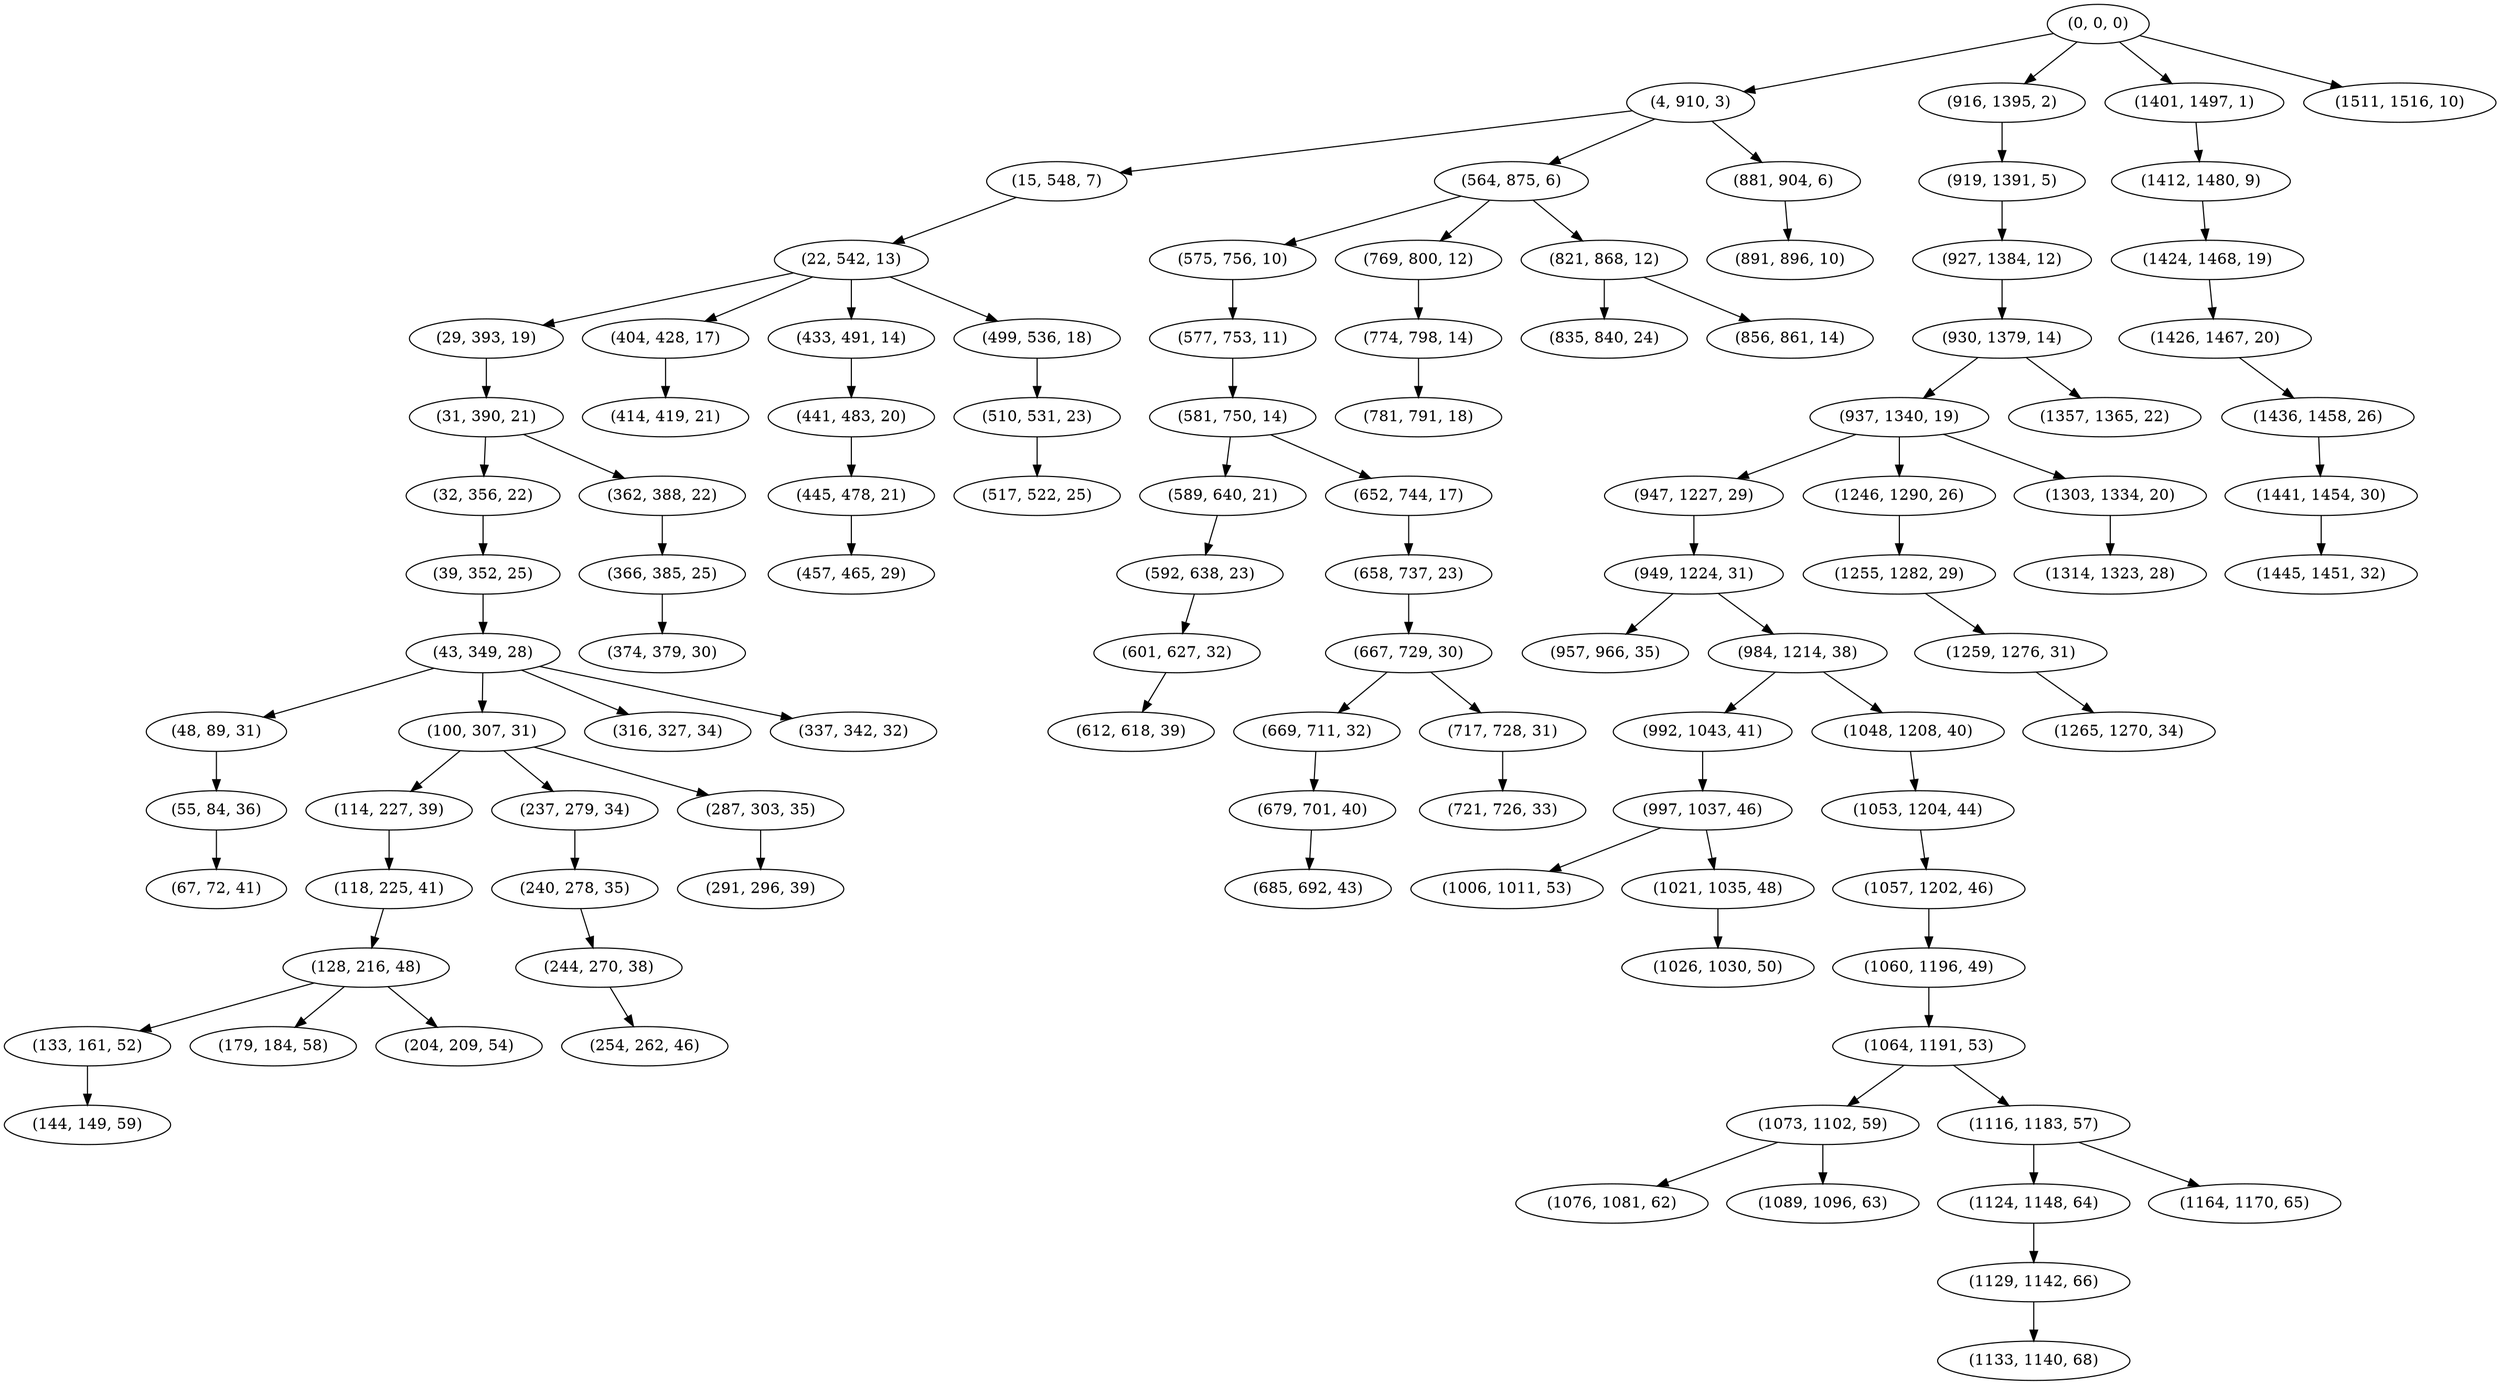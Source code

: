 digraph tree {
    "(0, 0, 0)";
    "(4, 910, 3)";
    "(15, 548, 7)";
    "(22, 542, 13)";
    "(29, 393, 19)";
    "(31, 390, 21)";
    "(32, 356, 22)";
    "(39, 352, 25)";
    "(43, 349, 28)";
    "(48, 89, 31)";
    "(55, 84, 36)";
    "(67, 72, 41)";
    "(100, 307, 31)";
    "(114, 227, 39)";
    "(118, 225, 41)";
    "(128, 216, 48)";
    "(133, 161, 52)";
    "(144, 149, 59)";
    "(179, 184, 58)";
    "(204, 209, 54)";
    "(237, 279, 34)";
    "(240, 278, 35)";
    "(244, 270, 38)";
    "(254, 262, 46)";
    "(287, 303, 35)";
    "(291, 296, 39)";
    "(316, 327, 34)";
    "(337, 342, 32)";
    "(362, 388, 22)";
    "(366, 385, 25)";
    "(374, 379, 30)";
    "(404, 428, 17)";
    "(414, 419, 21)";
    "(433, 491, 14)";
    "(441, 483, 20)";
    "(445, 478, 21)";
    "(457, 465, 29)";
    "(499, 536, 18)";
    "(510, 531, 23)";
    "(517, 522, 25)";
    "(564, 875, 6)";
    "(575, 756, 10)";
    "(577, 753, 11)";
    "(581, 750, 14)";
    "(589, 640, 21)";
    "(592, 638, 23)";
    "(601, 627, 32)";
    "(612, 618, 39)";
    "(652, 744, 17)";
    "(658, 737, 23)";
    "(667, 729, 30)";
    "(669, 711, 32)";
    "(679, 701, 40)";
    "(685, 692, 43)";
    "(717, 728, 31)";
    "(721, 726, 33)";
    "(769, 800, 12)";
    "(774, 798, 14)";
    "(781, 791, 18)";
    "(821, 868, 12)";
    "(835, 840, 24)";
    "(856, 861, 14)";
    "(881, 904, 6)";
    "(891, 896, 10)";
    "(916, 1395, 2)";
    "(919, 1391, 5)";
    "(927, 1384, 12)";
    "(930, 1379, 14)";
    "(937, 1340, 19)";
    "(947, 1227, 29)";
    "(949, 1224, 31)";
    "(957, 966, 35)";
    "(984, 1214, 38)";
    "(992, 1043, 41)";
    "(997, 1037, 46)";
    "(1006, 1011, 53)";
    "(1021, 1035, 48)";
    "(1026, 1030, 50)";
    "(1048, 1208, 40)";
    "(1053, 1204, 44)";
    "(1057, 1202, 46)";
    "(1060, 1196, 49)";
    "(1064, 1191, 53)";
    "(1073, 1102, 59)";
    "(1076, 1081, 62)";
    "(1089, 1096, 63)";
    "(1116, 1183, 57)";
    "(1124, 1148, 64)";
    "(1129, 1142, 66)";
    "(1133, 1140, 68)";
    "(1164, 1170, 65)";
    "(1246, 1290, 26)";
    "(1255, 1282, 29)";
    "(1259, 1276, 31)";
    "(1265, 1270, 34)";
    "(1303, 1334, 20)";
    "(1314, 1323, 28)";
    "(1357, 1365, 22)";
    "(1401, 1497, 1)";
    "(1412, 1480, 9)";
    "(1424, 1468, 19)";
    "(1426, 1467, 20)";
    "(1436, 1458, 26)";
    "(1441, 1454, 30)";
    "(1445, 1451, 32)";
    "(1511, 1516, 10)";
    "(0, 0, 0)" -> "(4, 910, 3)";
    "(0, 0, 0)" -> "(916, 1395, 2)";
    "(0, 0, 0)" -> "(1401, 1497, 1)";
    "(0, 0, 0)" -> "(1511, 1516, 10)";
    "(4, 910, 3)" -> "(15, 548, 7)";
    "(4, 910, 3)" -> "(564, 875, 6)";
    "(4, 910, 3)" -> "(881, 904, 6)";
    "(15, 548, 7)" -> "(22, 542, 13)";
    "(22, 542, 13)" -> "(29, 393, 19)";
    "(22, 542, 13)" -> "(404, 428, 17)";
    "(22, 542, 13)" -> "(433, 491, 14)";
    "(22, 542, 13)" -> "(499, 536, 18)";
    "(29, 393, 19)" -> "(31, 390, 21)";
    "(31, 390, 21)" -> "(32, 356, 22)";
    "(31, 390, 21)" -> "(362, 388, 22)";
    "(32, 356, 22)" -> "(39, 352, 25)";
    "(39, 352, 25)" -> "(43, 349, 28)";
    "(43, 349, 28)" -> "(48, 89, 31)";
    "(43, 349, 28)" -> "(100, 307, 31)";
    "(43, 349, 28)" -> "(316, 327, 34)";
    "(43, 349, 28)" -> "(337, 342, 32)";
    "(48, 89, 31)" -> "(55, 84, 36)";
    "(55, 84, 36)" -> "(67, 72, 41)";
    "(100, 307, 31)" -> "(114, 227, 39)";
    "(100, 307, 31)" -> "(237, 279, 34)";
    "(100, 307, 31)" -> "(287, 303, 35)";
    "(114, 227, 39)" -> "(118, 225, 41)";
    "(118, 225, 41)" -> "(128, 216, 48)";
    "(128, 216, 48)" -> "(133, 161, 52)";
    "(128, 216, 48)" -> "(179, 184, 58)";
    "(128, 216, 48)" -> "(204, 209, 54)";
    "(133, 161, 52)" -> "(144, 149, 59)";
    "(237, 279, 34)" -> "(240, 278, 35)";
    "(240, 278, 35)" -> "(244, 270, 38)";
    "(244, 270, 38)" -> "(254, 262, 46)";
    "(287, 303, 35)" -> "(291, 296, 39)";
    "(362, 388, 22)" -> "(366, 385, 25)";
    "(366, 385, 25)" -> "(374, 379, 30)";
    "(404, 428, 17)" -> "(414, 419, 21)";
    "(433, 491, 14)" -> "(441, 483, 20)";
    "(441, 483, 20)" -> "(445, 478, 21)";
    "(445, 478, 21)" -> "(457, 465, 29)";
    "(499, 536, 18)" -> "(510, 531, 23)";
    "(510, 531, 23)" -> "(517, 522, 25)";
    "(564, 875, 6)" -> "(575, 756, 10)";
    "(564, 875, 6)" -> "(769, 800, 12)";
    "(564, 875, 6)" -> "(821, 868, 12)";
    "(575, 756, 10)" -> "(577, 753, 11)";
    "(577, 753, 11)" -> "(581, 750, 14)";
    "(581, 750, 14)" -> "(589, 640, 21)";
    "(581, 750, 14)" -> "(652, 744, 17)";
    "(589, 640, 21)" -> "(592, 638, 23)";
    "(592, 638, 23)" -> "(601, 627, 32)";
    "(601, 627, 32)" -> "(612, 618, 39)";
    "(652, 744, 17)" -> "(658, 737, 23)";
    "(658, 737, 23)" -> "(667, 729, 30)";
    "(667, 729, 30)" -> "(669, 711, 32)";
    "(667, 729, 30)" -> "(717, 728, 31)";
    "(669, 711, 32)" -> "(679, 701, 40)";
    "(679, 701, 40)" -> "(685, 692, 43)";
    "(717, 728, 31)" -> "(721, 726, 33)";
    "(769, 800, 12)" -> "(774, 798, 14)";
    "(774, 798, 14)" -> "(781, 791, 18)";
    "(821, 868, 12)" -> "(835, 840, 24)";
    "(821, 868, 12)" -> "(856, 861, 14)";
    "(881, 904, 6)" -> "(891, 896, 10)";
    "(916, 1395, 2)" -> "(919, 1391, 5)";
    "(919, 1391, 5)" -> "(927, 1384, 12)";
    "(927, 1384, 12)" -> "(930, 1379, 14)";
    "(930, 1379, 14)" -> "(937, 1340, 19)";
    "(930, 1379, 14)" -> "(1357, 1365, 22)";
    "(937, 1340, 19)" -> "(947, 1227, 29)";
    "(937, 1340, 19)" -> "(1246, 1290, 26)";
    "(937, 1340, 19)" -> "(1303, 1334, 20)";
    "(947, 1227, 29)" -> "(949, 1224, 31)";
    "(949, 1224, 31)" -> "(957, 966, 35)";
    "(949, 1224, 31)" -> "(984, 1214, 38)";
    "(984, 1214, 38)" -> "(992, 1043, 41)";
    "(984, 1214, 38)" -> "(1048, 1208, 40)";
    "(992, 1043, 41)" -> "(997, 1037, 46)";
    "(997, 1037, 46)" -> "(1006, 1011, 53)";
    "(997, 1037, 46)" -> "(1021, 1035, 48)";
    "(1021, 1035, 48)" -> "(1026, 1030, 50)";
    "(1048, 1208, 40)" -> "(1053, 1204, 44)";
    "(1053, 1204, 44)" -> "(1057, 1202, 46)";
    "(1057, 1202, 46)" -> "(1060, 1196, 49)";
    "(1060, 1196, 49)" -> "(1064, 1191, 53)";
    "(1064, 1191, 53)" -> "(1073, 1102, 59)";
    "(1064, 1191, 53)" -> "(1116, 1183, 57)";
    "(1073, 1102, 59)" -> "(1076, 1081, 62)";
    "(1073, 1102, 59)" -> "(1089, 1096, 63)";
    "(1116, 1183, 57)" -> "(1124, 1148, 64)";
    "(1116, 1183, 57)" -> "(1164, 1170, 65)";
    "(1124, 1148, 64)" -> "(1129, 1142, 66)";
    "(1129, 1142, 66)" -> "(1133, 1140, 68)";
    "(1246, 1290, 26)" -> "(1255, 1282, 29)";
    "(1255, 1282, 29)" -> "(1259, 1276, 31)";
    "(1259, 1276, 31)" -> "(1265, 1270, 34)";
    "(1303, 1334, 20)" -> "(1314, 1323, 28)";
    "(1401, 1497, 1)" -> "(1412, 1480, 9)";
    "(1412, 1480, 9)" -> "(1424, 1468, 19)";
    "(1424, 1468, 19)" -> "(1426, 1467, 20)";
    "(1426, 1467, 20)" -> "(1436, 1458, 26)";
    "(1436, 1458, 26)" -> "(1441, 1454, 30)";
    "(1441, 1454, 30)" -> "(1445, 1451, 32)";
}
